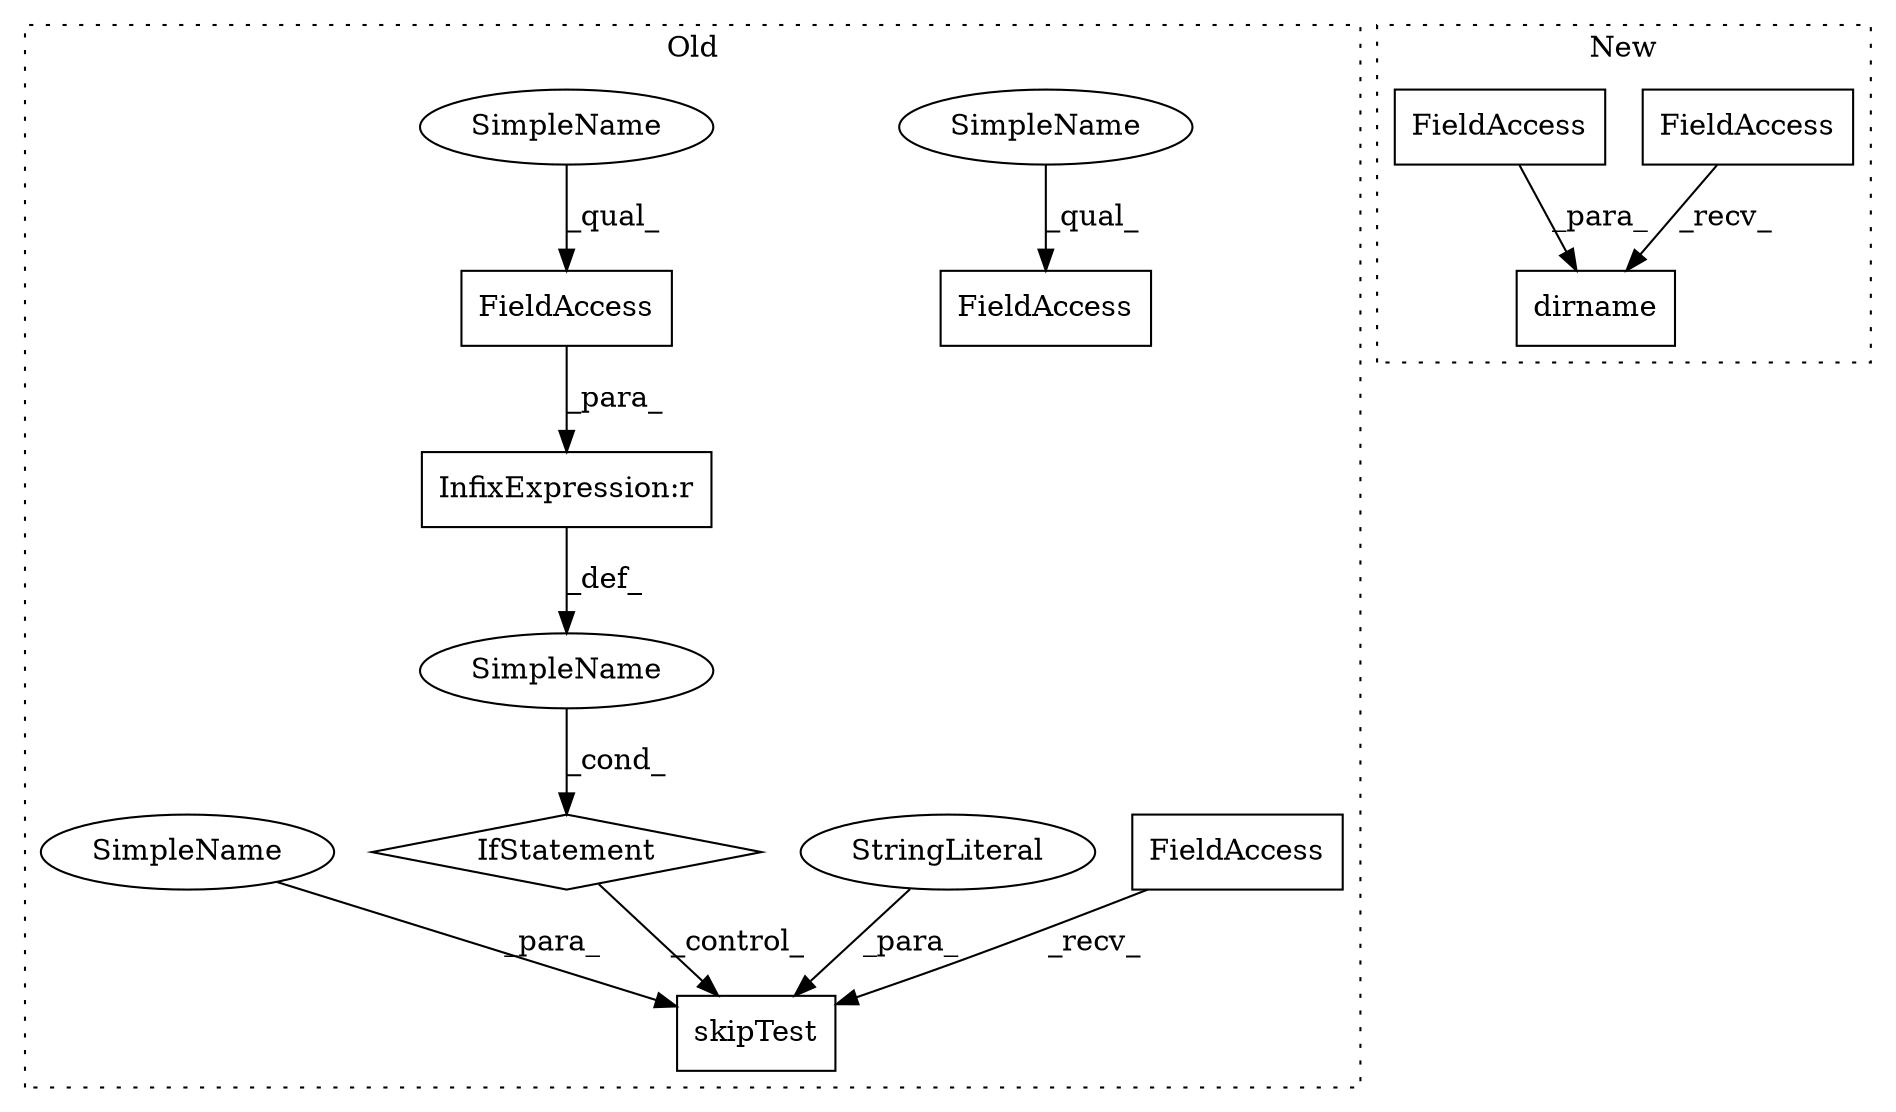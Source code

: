 digraph G {
subgraph cluster0 {
1 [label="skipTest" a="32" s="27068,27143" l="9,1" shape="box"];
3 [label="InfixExpression:r" a="27" s="27032" l="4" shape="box"];
4 [label="FieldAccess" a="22" s="27013" l="19" shape="box"];
6 [label="FieldAccess" a="22" s="27050" l="17" shape="box"];
8 [label="SimpleName" a="42" s="" l="" shape="ellipse"];
9 [label="IfStatement" a="25" s="27009,27040" l="4,2" shape="diamond"];
10 [label="FieldAccess" a="22" s="27181" l="19" shape="box"];
11 [label="StringLiteral" a="45" s="27082" l="61" shape="ellipse"];
12 [label="SimpleName" a="42" s="27181" l="4" shape="ellipse"];
13 [label="SimpleName" a="42" s="27013" l="4" shape="ellipse"];
14 [label="SimpleName" a="42" s="27077" l="4" shape="ellipse"];
label = "Old";
style="dotted";
}
subgraph cluster1 {
2 [label="dirname" a="32" s="26960,26976" l="8,1" shape="box"];
5 [label="FieldAccess" a="22" s="26952" l="7" shape="box"];
7 [label="FieldAccess" a="22" s="26968" l="8" shape="box"];
label = "New";
style="dotted";
}
3 -> 8 [label="_def_"];
4 -> 3 [label="_para_"];
5 -> 2 [label="_recv_"];
6 -> 1 [label="_recv_"];
7 -> 2 [label="_para_"];
8 -> 9 [label="_cond_"];
9 -> 1 [label="_control_"];
11 -> 1 [label="_para_"];
12 -> 10 [label="_qual_"];
13 -> 4 [label="_qual_"];
14 -> 1 [label="_para_"];
}